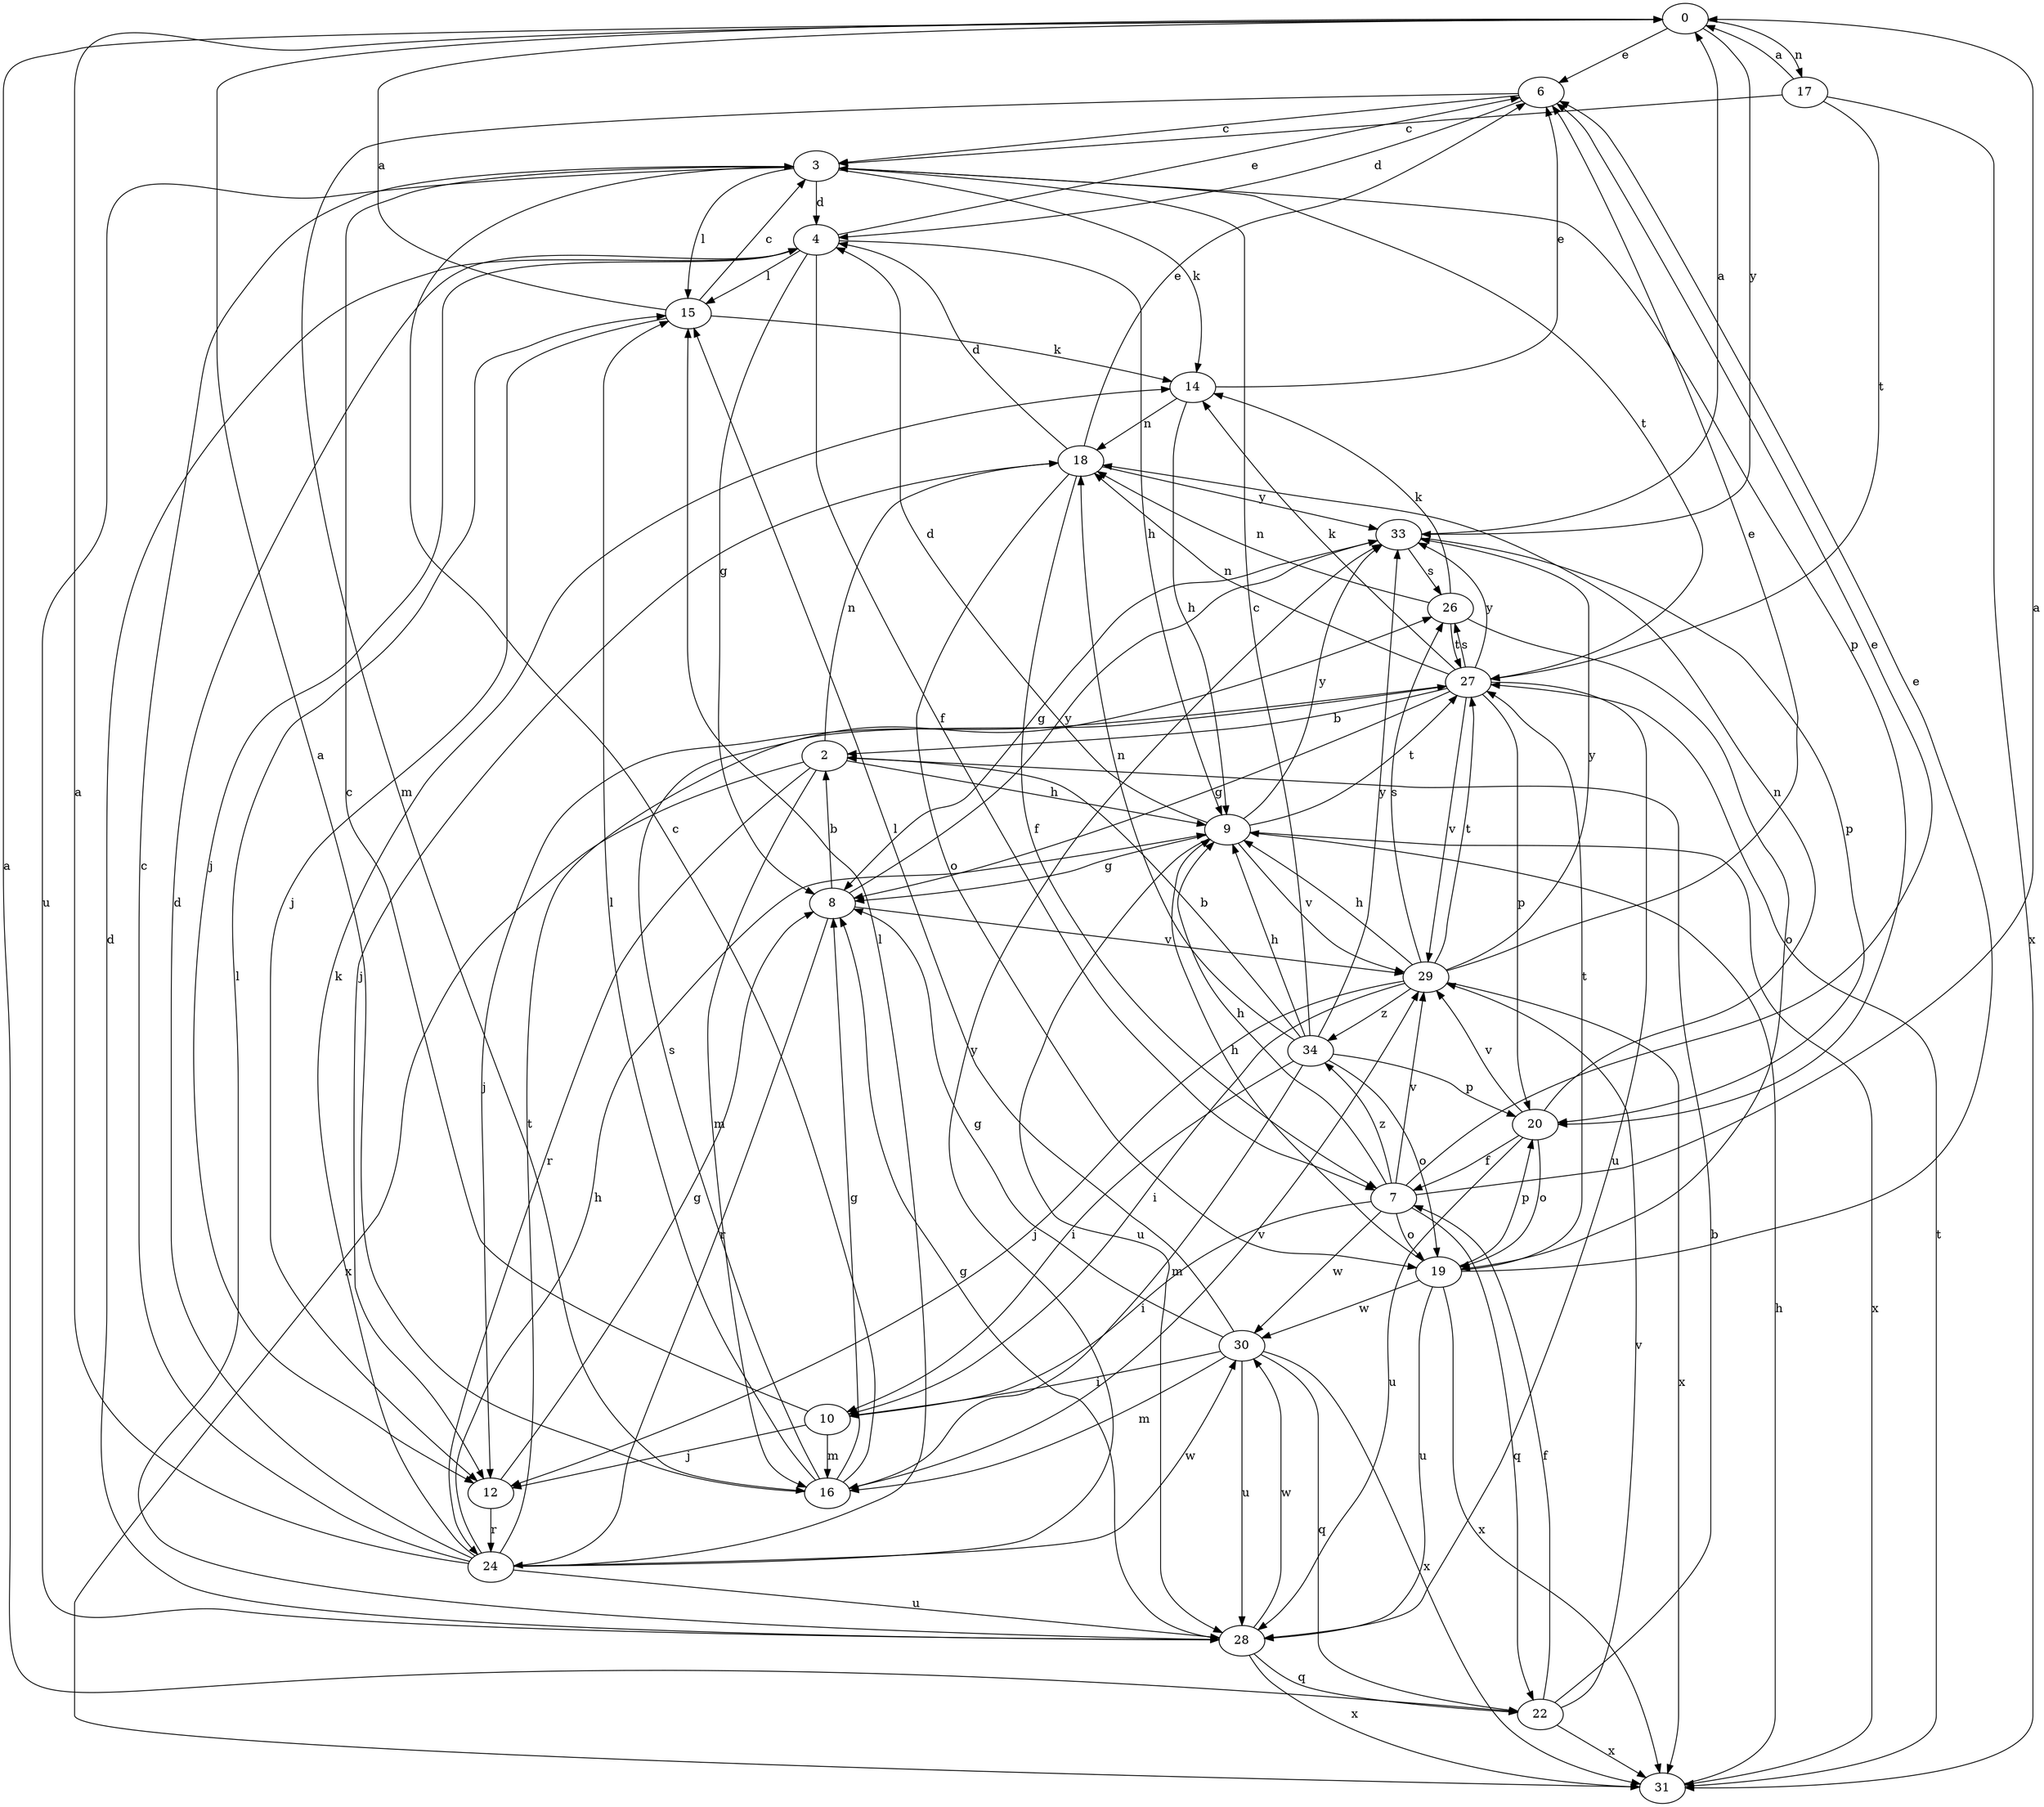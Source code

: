 strict digraph  {
0;
2;
3;
4;
6;
7;
8;
9;
10;
12;
14;
15;
16;
17;
18;
19;
20;
22;
24;
26;
27;
28;
29;
30;
31;
33;
34;
0 -> 6  [label=e];
0 -> 17  [label=n];
0 -> 33  [label=y];
2 -> 9  [label=h];
2 -> 16  [label=m];
2 -> 18  [label=n];
2 -> 24  [label=r];
2 -> 31  [label=x];
3 -> 4  [label=d];
3 -> 14  [label=k];
3 -> 15  [label=l];
3 -> 20  [label=p];
3 -> 27  [label=t];
3 -> 28  [label=u];
4 -> 6  [label=e];
4 -> 7  [label=f];
4 -> 8  [label=g];
4 -> 9  [label=h];
4 -> 12  [label=j];
4 -> 15  [label=l];
6 -> 3  [label=c];
6 -> 4  [label=d];
6 -> 16  [label=m];
7 -> 0  [label=a];
7 -> 6  [label=e];
7 -> 9  [label=h];
7 -> 10  [label=i];
7 -> 19  [label=o];
7 -> 22  [label=q];
7 -> 29  [label=v];
7 -> 30  [label=w];
7 -> 34  [label=z];
8 -> 2  [label=b];
8 -> 24  [label=r];
8 -> 29  [label=v];
8 -> 33  [label=y];
9 -> 4  [label=d];
9 -> 8  [label=g];
9 -> 27  [label=t];
9 -> 28  [label=u];
9 -> 29  [label=v];
9 -> 31  [label=x];
9 -> 33  [label=y];
10 -> 3  [label=c];
10 -> 12  [label=j];
10 -> 16  [label=m];
12 -> 8  [label=g];
12 -> 24  [label=r];
14 -> 6  [label=e];
14 -> 9  [label=h];
14 -> 18  [label=n];
15 -> 0  [label=a];
15 -> 3  [label=c];
15 -> 12  [label=j];
15 -> 14  [label=k];
16 -> 0  [label=a];
16 -> 3  [label=c];
16 -> 8  [label=g];
16 -> 15  [label=l];
16 -> 26  [label=s];
16 -> 29  [label=v];
17 -> 0  [label=a];
17 -> 3  [label=c];
17 -> 27  [label=t];
17 -> 31  [label=x];
18 -> 4  [label=d];
18 -> 6  [label=e];
18 -> 7  [label=f];
18 -> 12  [label=j];
18 -> 19  [label=o];
18 -> 33  [label=y];
19 -> 6  [label=e];
19 -> 9  [label=h];
19 -> 20  [label=p];
19 -> 27  [label=t];
19 -> 28  [label=u];
19 -> 30  [label=w];
19 -> 31  [label=x];
20 -> 7  [label=f];
20 -> 18  [label=n];
20 -> 19  [label=o];
20 -> 28  [label=u];
20 -> 29  [label=v];
22 -> 0  [label=a];
22 -> 2  [label=b];
22 -> 7  [label=f];
22 -> 29  [label=v];
22 -> 31  [label=x];
24 -> 0  [label=a];
24 -> 3  [label=c];
24 -> 4  [label=d];
24 -> 9  [label=h];
24 -> 14  [label=k];
24 -> 15  [label=l];
24 -> 27  [label=t];
24 -> 28  [label=u];
24 -> 30  [label=w];
24 -> 33  [label=y];
26 -> 14  [label=k];
26 -> 18  [label=n];
26 -> 19  [label=o];
26 -> 27  [label=t];
27 -> 2  [label=b];
27 -> 8  [label=g];
27 -> 12  [label=j];
27 -> 14  [label=k];
27 -> 18  [label=n];
27 -> 20  [label=p];
27 -> 26  [label=s];
27 -> 28  [label=u];
27 -> 29  [label=v];
27 -> 33  [label=y];
28 -> 4  [label=d];
28 -> 8  [label=g];
28 -> 15  [label=l];
28 -> 22  [label=q];
28 -> 30  [label=w];
28 -> 31  [label=x];
29 -> 6  [label=e];
29 -> 9  [label=h];
29 -> 10  [label=i];
29 -> 12  [label=j];
29 -> 26  [label=s];
29 -> 27  [label=t];
29 -> 31  [label=x];
29 -> 33  [label=y];
29 -> 34  [label=z];
30 -> 8  [label=g];
30 -> 10  [label=i];
30 -> 15  [label=l];
30 -> 16  [label=m];
30 -> 22  [label=q];
30 -> 28  [label=u];
30 -> 31  [label=x];
31 -> 9  [label=h];
31 -> 27  [label=t];
33 -> 0  [label=a];
33 -> 8  [label=g];
33 -> 20  [label=p];
33 -> 26  [label=s];
34 -> 2  [label=b];
34 -> 3  [label=c];
34 -> 9  [label=h];
34 -> 10  [label=i];
34 -> 16  [label=m];
34 -> 18  [label=n];
34 -> 19  [label=o];
34 -> 20  [label=p];
34 -> 33  [label=y];
}
